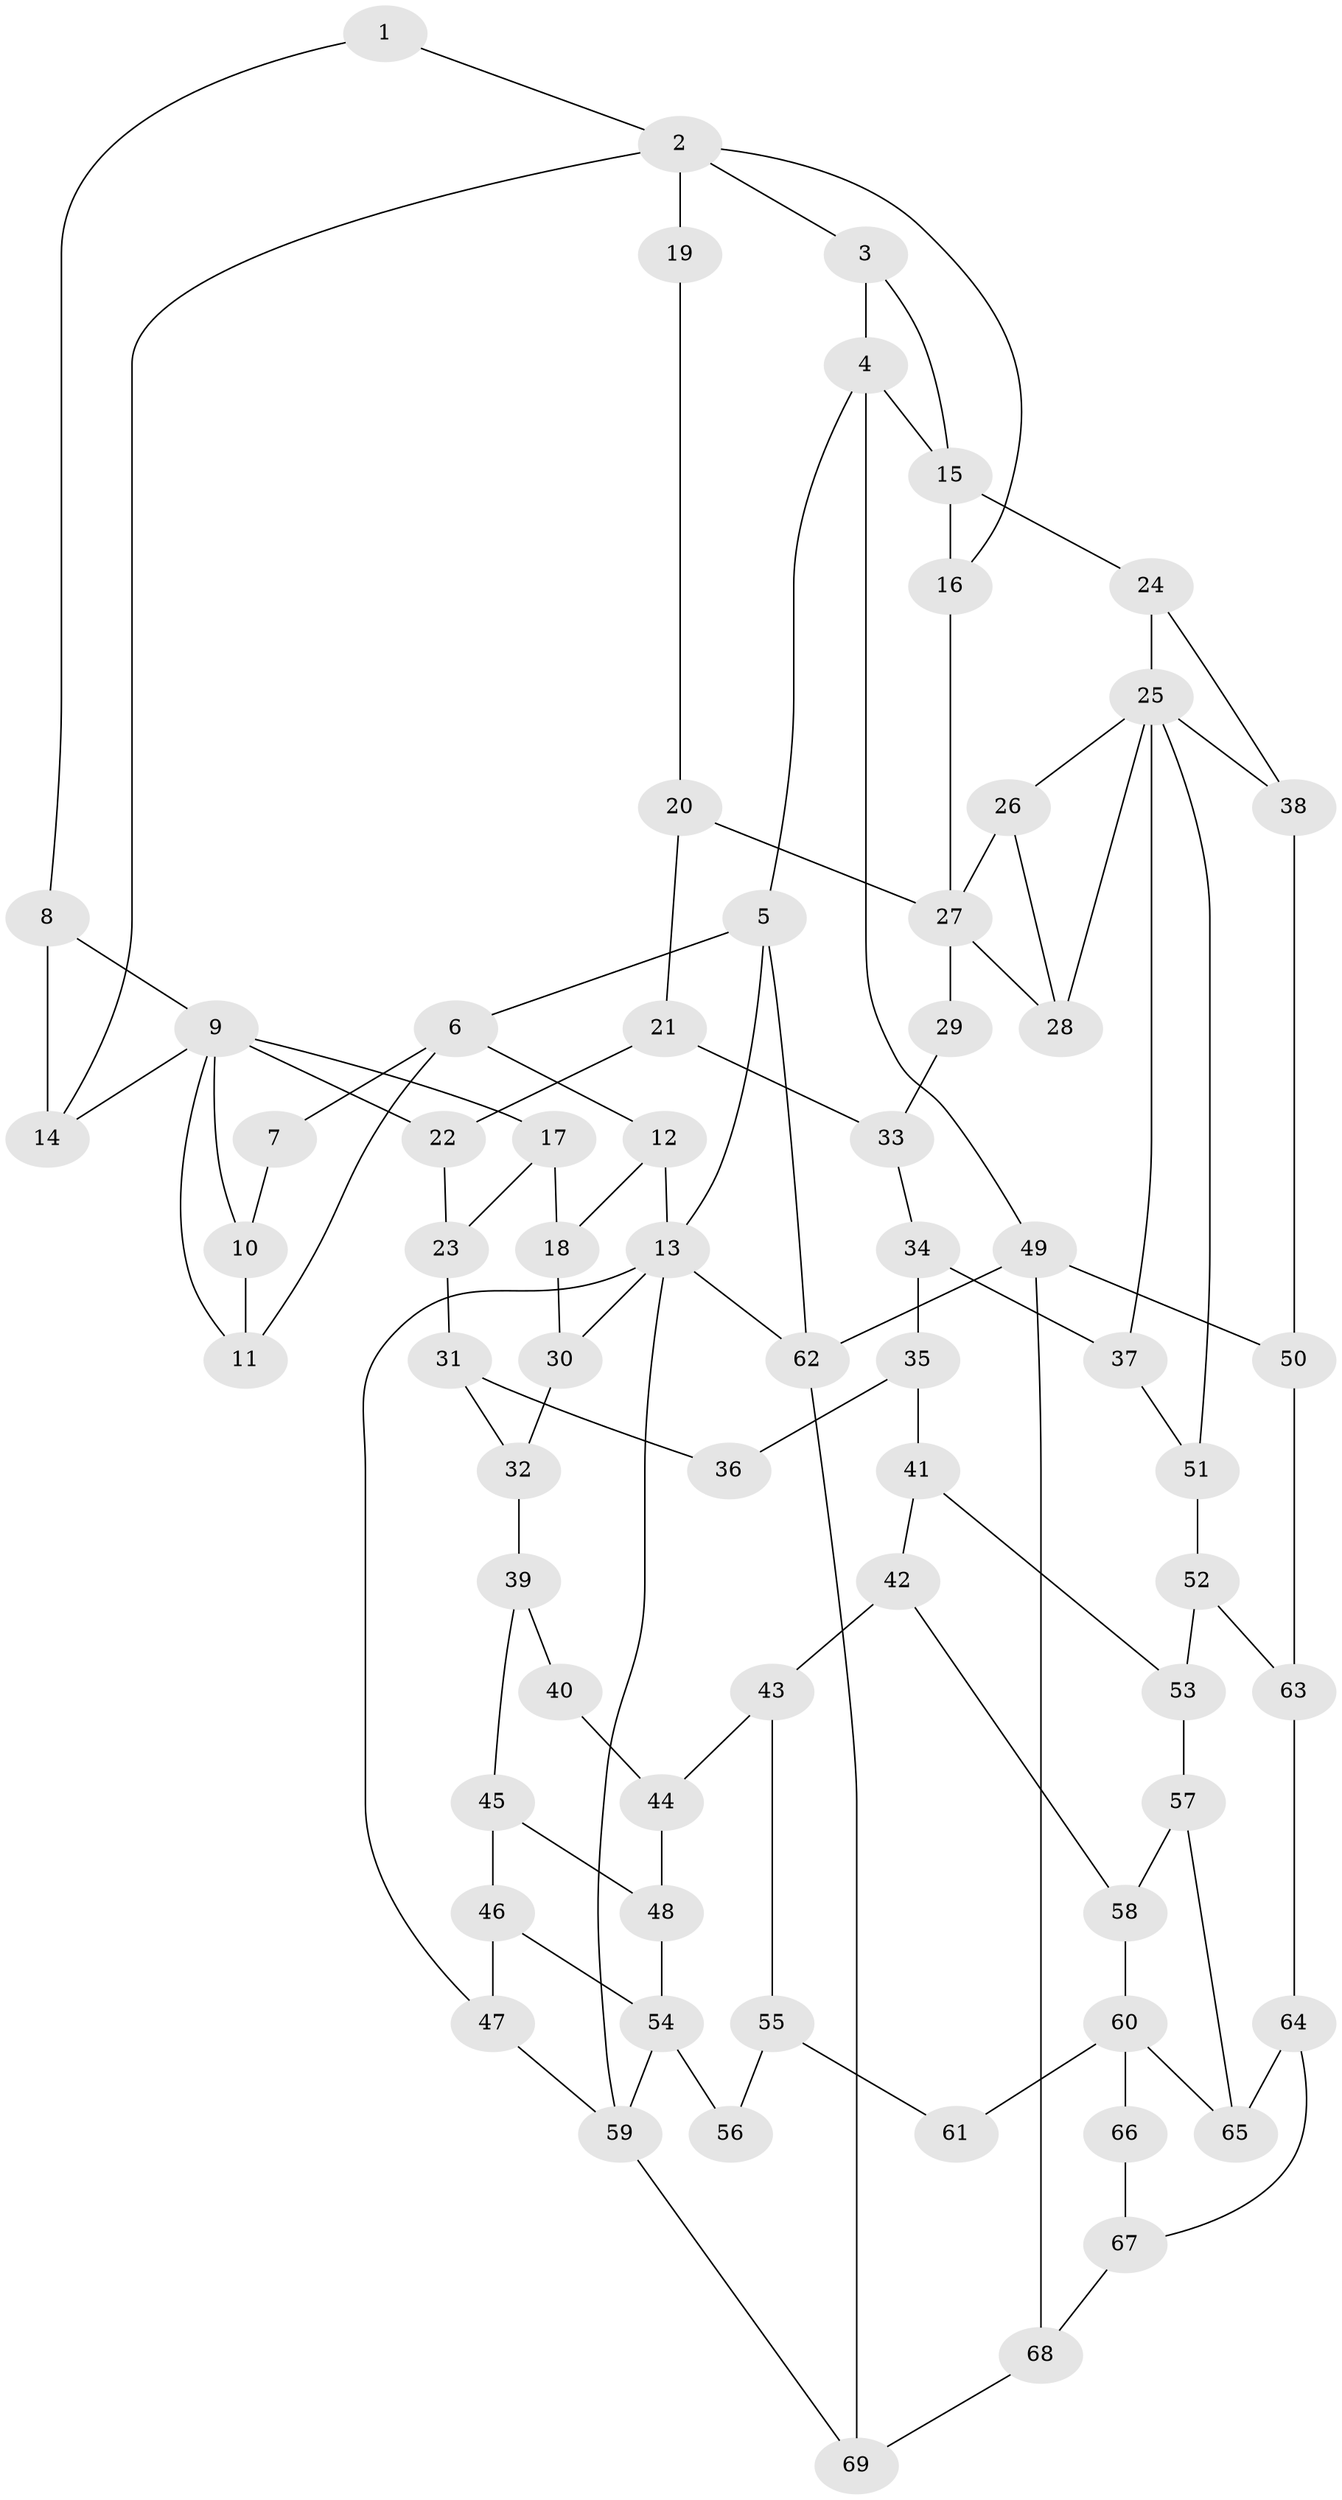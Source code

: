 // original degree distribution, {3: 0.030612244897959183, 4: 0.22448979591836735, 6: 0.22448979591836735, 5: 0.5204081632653061}
// Generated by graph-tools (version 1.1) at 2025/54/03/04/25 22:54:12]
// undirected, 69 vertices, 110 edges
graph export_dot {
  node [color=gray90,style=filled];
  1;
  2;
  3;
  4;
  5;
  6;
  7;
  8;
  9;
  10;
  11;
  12;
  13;
  14;
  15;
  16;
  17;
  18;
  19;
  20;
  21;
  22;
  23;
  24;
  25;
  26;
  27;
  28;
  29;
  30;
  31;
  32;
  33;
  34;
  35;
  36;
  37;
  38;
  39;
  40;
  41;
  42;
  43;
  44;
  45;
  46;
  47;
  48;
  49;
  50;
  51;
  52;
  53;
  54;
  55;
  56;
  57;
  58;
  59;
  60;
  61;
  62;
  63;
  64;
  65;
  66;
  67;
  68;
  69;
  1 -- 2 [weight=1.0];
  1 -- 8 [weight=1.0];
  2 -- 3 [weight=1.0];
  2 -- 14 [weight=1.0];
  2 -- 16 [weight=1.0];
  2 -- 19 [weight=2.0];
  3 -- 4 [weight=1.0];
  3 -- 15 [weight=1.0];
  4 -- 5 [weight=1.0];
  4 -- 15 [weight=1.0];
  4 -- 49 [weight=1.0];
  5 -- 6 [weight=1.0];
  5 -- 13 [weight=1.0];
  5 -- 62 [weight=1.0];
  6 -- 7 [weight=1.0];
  6 -- 11 [weight=1.0];
  6 -- 12 [weight=1.0];
  7 -- 10 [weight=1.0];
  8 -- 9 [weight=1.0];
  8 -- 14 [weight=1.0];
  9 -- 10 [weight=1.0];
  9 -- 11 [weight=1.0];
  9 -- 14 [weight=1.0];
  9 -- 17 [weight=1.0];
  9 -- 22 [weight=1.0];
  10 -- 11 [weight=1.0];
  12 -- 13 [weight=1.0];
  12 -- 18 [weight=1.0];
  13 -- 30 [weight=1.0];
  13 -- 47 [weight=1.0];
  13 -- 59 [weight=1.0];
  13 -- 62 [weight=1.0];
  15 -- 16 [weight=1.0];
  15 -- 24 [weight=1.0];
  16 -- 27 [weight=1.0];
  17 -- 18 [weight=1.0];
  17 -- 23 [weight=1.0];
  18 -- 30 [weight=1.0];
  19 -- 20 [weight=1.0];
  20 -- 21 [weight=1.0];
  20 -- 27 [weight=1.0];
  21 -- 22 [weight=1.0];
  21 -- 33 [weight=1.0];
  22 -- 23 [weight=1.0];
  23 -- 31 [weight=1.0];
  24 -- 25 [weight=1.0];
  24 -- 38 [weight=1.0];
  25 -- 26 [weight=1.0];
  25 -- 28 [weight=1.0];
  25 -- 37 [weight=1.0];
  25 -- 38 [weight=1.0];
  25 -- 51 [weight=1.0];
  26 -- 27 [weight=1.0];
  26 -- 28 [weight=1.0];
  27 -- 28 [weight=1.0];
  27 -- 29 [weight=2.0];
  29 -- 33 [weight=1.0];
  30 -- 32 [weight=1.0];
  31 -- 32 [weight=1.0];
  31 -- 36 [weight=1.0];
  32 -- 39 [weight=1.0];
  33 -- 34 [weight=1.0];
  34 -- 35 [weight=1.0];
  34 -- 37 [weight=1.0];
  35 -- 36 [weight=1.0];
  35 -- 41 [weight=1.0];
  37 -- 51 [weight=1.0];
  38 -- 50 [weight=1.0];
  39 -- 40 [weight=1.0];
  39 -- 45 [weight=1.0];
  40 -- 44 [weight=1.0];
  41 -- 42 [weight=1.0];
  41 -- 53 [weight=1.0];
  42 -- 43 [weight=1.0];
  42 -- 58 [weight=1.0];
  43 -- 44 [weight=1.0];
  43 -- 55 [weight=1.0];
  44 -- 48 [weight=1.0];
  45 -- 46 [weight=1.0];
  45 -- 48 [weight=1.0];
  46 -- 47 [weight=1.0];
  46 -- 54 [weight=1.0];
  47 -- 59 [weight=1.0];
  48 -- 54 [weight=1.0];
  49 -- 50 [weight=1.0];
  49 -- 62 [weight=1.0];
  49 -- 68 [weight=1.0];
  50 -- 63 [weight=1.0];
  51 -- 52 [weight=1.0];
  52 -- 53 [weight=1.0];
  52 -- 63 [weight=1.0];
  53 -- 57 [weight=1.0];
  54 -- 56 [weight=2.0];
  54 -- 59 [weight=2.0];
  55 -- 56 [weight=1.0];
  55 -- 61 [weight=1.0];
  57 -- 58 [weight=1.0];
  57 -- 65 [weight=1.0];
  58 -- 60 [weight=1.0];
  59 -- 69 [weight=1.0];
  60 -- 61 [weight=2.0];
  60 -- 65 [weight=1.0];
  60 -- 66 [weight=2.0];
  62 -- 69 [weight=1.0];
  63 -- 64 [weight=1.0];
  64 -- 65 [weight=1.0];
  64 -- 67 [weight=1.0];
  66 -- 67 [weight=1.0];
  67 -- 68 [weight=1.0];
  68 -- 69 [weight=1.0];
}
